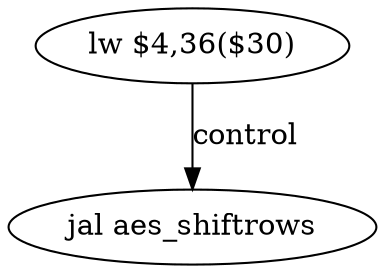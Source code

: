 digraph G1 {
node [shape = ellipse];
i0 [label = "lw $4,36($30)"] ;
i0 ->  i1 [label= "control"];
i1 [label = "jal aes_shiftrows"] ;
}
